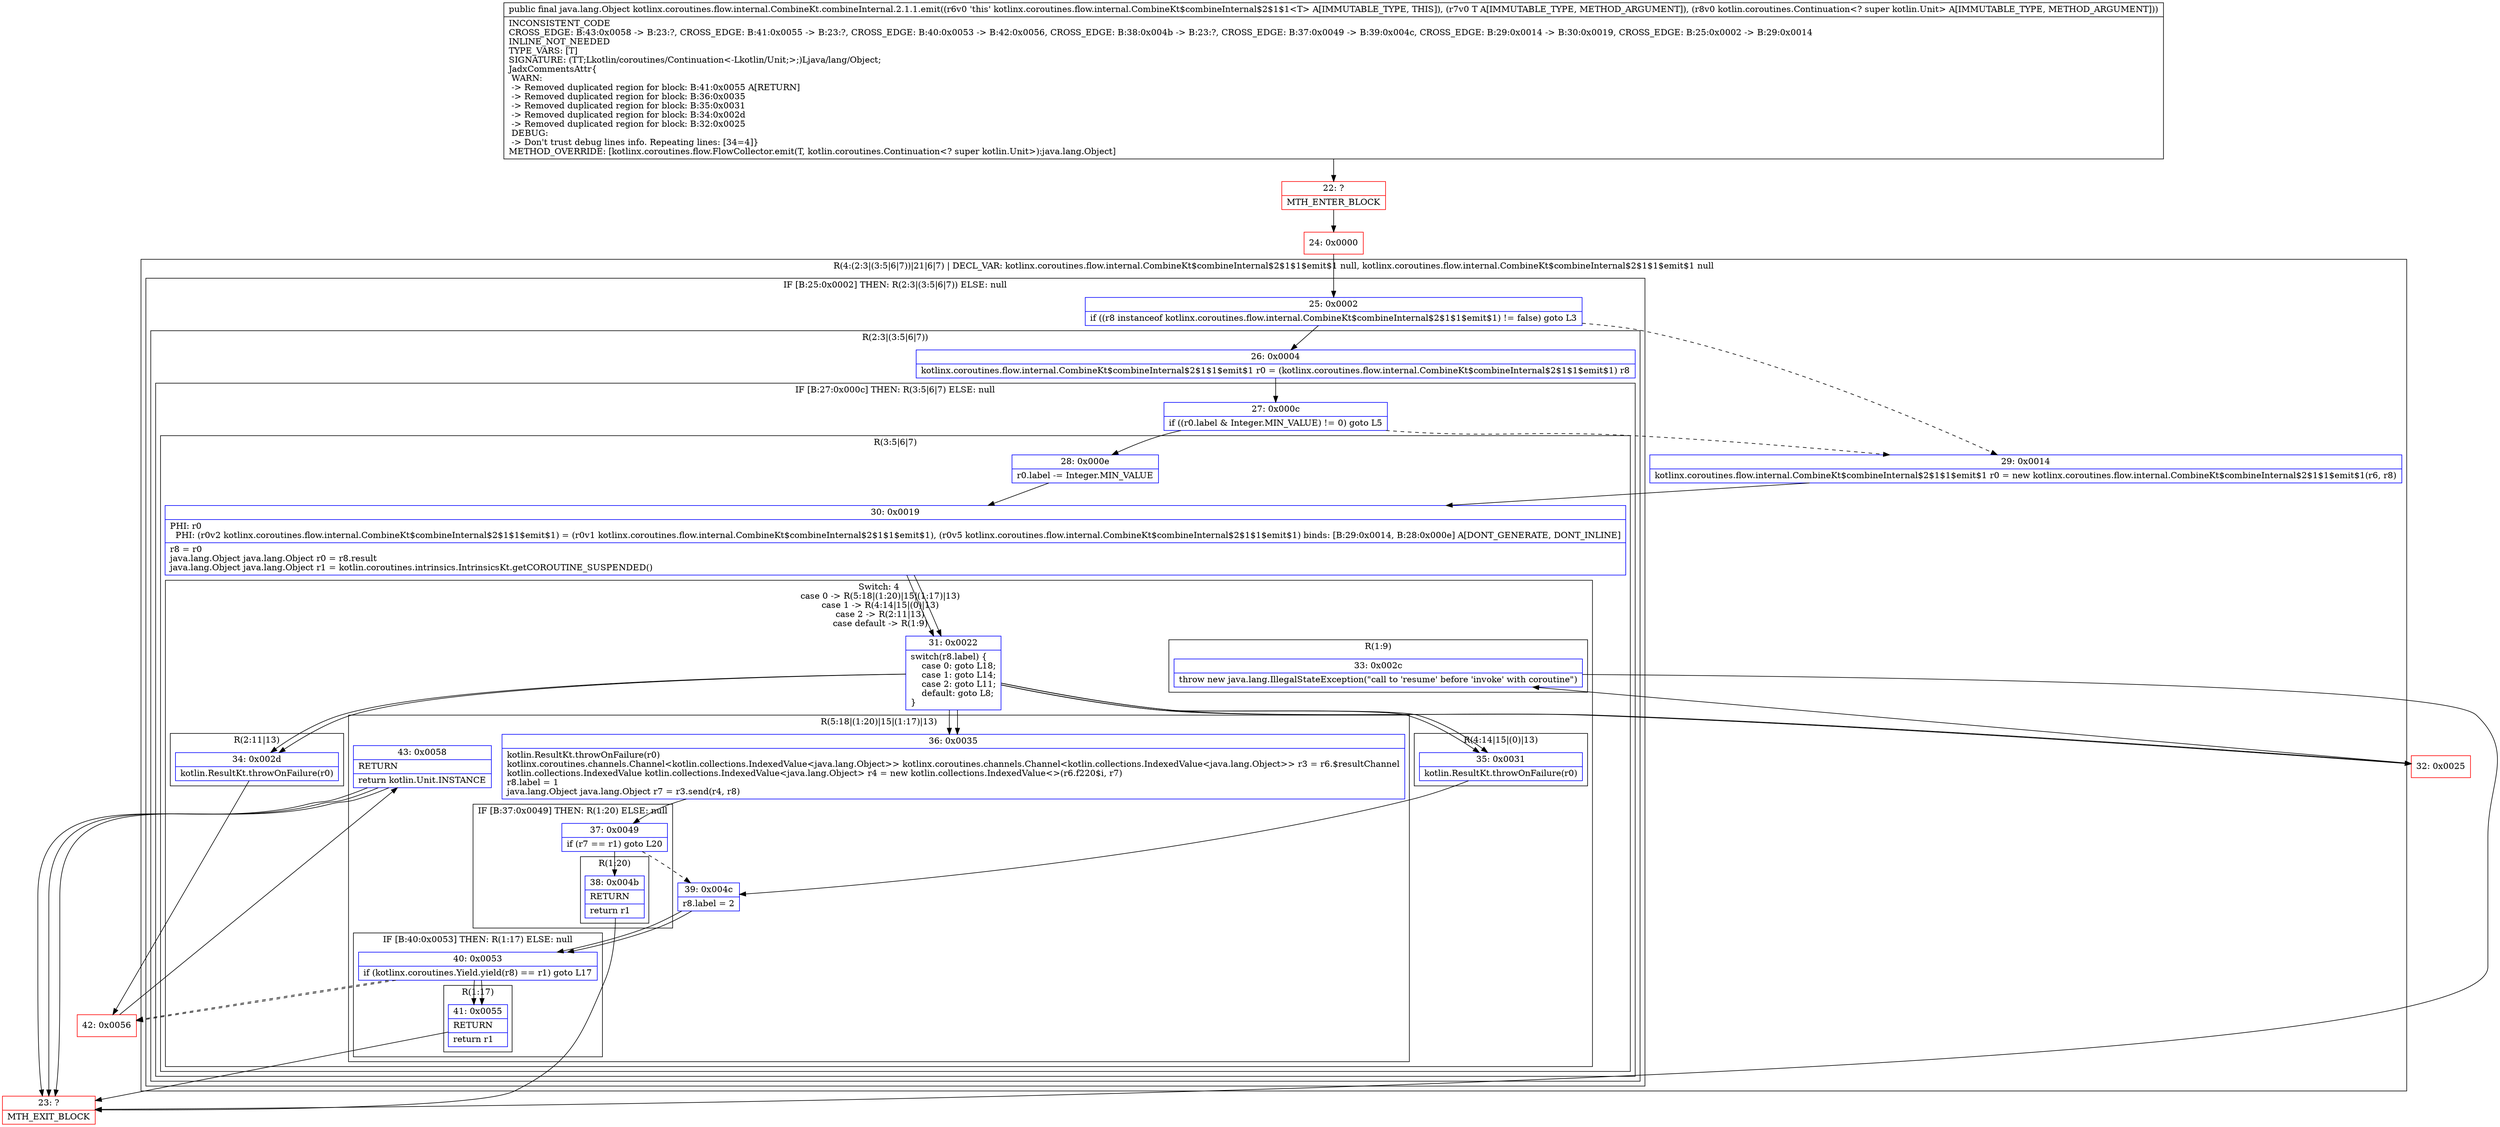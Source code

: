 digraph "CFG forkotlinx.coroutines.flow.internal.CombineKt.combineInternal.2.1.1.emit(Ljava\/lang\/Object;Lkotlin\/coroutines\/Continuation;)Ljava\/lang\/Object;" {
subgraph cluster_Region_1953124765 {
label = "R(4:(2:3|(3:5|6|7))|21|6|7) | DECL_VAR: kotlinx.coroutines.flow.internal.CombineKt$combineInternal$2$1$1$emit$1 null, kotlinx.coroutines.flow.internal.CombineKt$combineInternal$2$1$1$emit$1 null\l";
node [shape=record,color=blue];
subgraph cluster_IfRegion_491599294 {
label = "IF [B:25:0x0002] THEN: R(2:3|(3:5|6|7)) ELSE: null";
node [shape=record,color=blue];
Node_25 [shape=record,label="{25\:\ 0x0002|if ((r8 instanceof kotlinx.coroutines.flow.internal.CombineKt$combineInternal$2$1$1$emit$1) != false) goto L3\l}"];
subgraph cluster_Region_621095991 {
label = "R(2:3|(3:5|6|7))";
node [shape=record,color=blue];
Node_26 [shape=record,label="{26\:\ 0x0004|kotlinx.coroutines.flow.internal.CombineKt$combineInternal$2$1$1$emit$1 r0 = (kotlinx.coroutines.flow.internal.CombineKt$combineInternal$2$1$1$emit$1) r8\l}"];
subgraph cluster_IfRegion_1597198884 {
label = "IF [B:27:0x000c] THEN: R(3:5|6|7) ELSE: null";
node [shape=record,color=blue];
Node_27 [shape=record,label="{27\:\ 0x000c|if ((r0.label & Integer.MIN_VALUE) != 0) goto L5\l}"];
subgraph cluster_Region_1484332900 {
label = "R(3:5|6|7)";
node [shape=record,color=blue];
Node_28 [shape=record,label="{28\:\ 0x000e|r0.label \-= Integer.MIN_VALUE\l}"];
Node_30 [shape=record,label="{30\:\ 0x0019|PHI: r0 \l  PHI: (r0v2 kotlinx.coroutines.flow.internal.CombineKt$combineInternal$2$1$1$emit$1) = (r0v1 kotlinx.coroutines.flow.internal.CombineKt$combineInternal$2$1$1$emit$1), (r0v5 kotlinx.coroutines.flow.internal.CombineKt$combineInternal$2$1$1$emit$1) binds: [B:29:0x0014, B:28:0x000e] A[DONT_GENERATE, DONT_INLINE]\l|r8 = r0\ljava.lang.Object java.lang.Object r0 = r8.result\ljava.lang.Object java.lang.Object r1 = kotlin.coroutines.intrinsics.IntrinsicsKt.getCOROUTINE_SUSPENDED()\l}"];
subgraph cluster_SwitchRegion_949289766 {
label = "Switch: 4
 case 0 -> R(5:18|(1:20)|15|(1:17)|13)
 case 1 -> R(4:14|15|(0)|13)
 case 2 -> R(2:11|13)
 case default -> R(1:9)";
node [shape=record,color=blue];
Node_31 [shape=record,label="{31\:\ 0x0022|switch(r8.label) \{\l    case 0: goto L18;\l    case 1: goto L14;\l    case 2: goto L11;\l    default: goto L8;\l\}\l}"];
subgraph cluster_Region_517294864 {
label = "R(5:18|(1:20)|15|(1:17)|13)";
node [shape=record,color=blue];
Node_36 [shape=record,label="{36\:\ 0x0035|kotlin.ResultKt.throwOnFailure(r0)\lkotlinx.coroutines.channels.Channel\<kotlin.collections.IndexedValue\<java.lang.Object\>\> kotlinx.coroutines.channels.Channel\<kotlin.collections.IndexedValue\<java.lang.Object\>\> r3 = r6.$resultChannel\lkotlin.collections.IndexedValue kotlin.collections.IndexedValue\<java.lang.Object\> r4 = new kotlin.collections.IndexedValue\<\>(r6.f220$i, r7)\lr8.label = 1\ljava.lang.Object java.lang.Object r7 = r3.send(r4, r8)\l}"];
subgraph cluster_IfRegion_593843867 {
label = "IF [B:37:0x0049] THEN: R(1:20) ELSE: null";
node [shape=record,color=blue];
Node_37 [shape=record,label="{37\:\ 0x0049|if (r7 == r1) goto L20\l}"];
subgraph cluster_Region_748171474 {
label = "R(1:20)";
node [shape=record,color=blue];
Node_38 [shape=record,label="{38\:\ 0x004b|RETURN\l|return r1\l}"];
}
}
Node_39 [shape=record,label="{39\:\ 0x004c|r8.label = 2\l}"];
subgraph cluster_IfRegion_314423401 {
label = "IF [B:40:0x0053] THEN: R(1:17) ELSE: null";
node [shape=record,color=blue];
Node_40 [shape=record,label="{40\:\ 0x0053|if (kotlinx.coroutines.Yield.yield(r8) == r1) goto L17\l}"];
subgraph cluster_Region_1560704709 {
label = "R(1:17)";
node [shape=record,color=blue];
Node_41 [shape=record,label="{41\:\ 0x0055|RETURN\l|return r1\l}"];
}
}
Node_43 [shape=record,label="{43\:\ 0x0058|RETURN\l|return kotlin.Unit.INSTANCE\l}"];
}
subgraph cluster_Region_36636517 {
label = "R(4:14|15|(0)|13)";
node [shape=record,color=blue];
Node_35 [shape=record,label="{35\:\ 0x0031|kotlin.ResultKt.throwOnFailure(r0)\l}"];
Node_39 [shape=record,label="{39\:\ 0x004c|r8.label = 2\l}"];
subgraph cluster_IfRegion_313767989 {
label = "IF [B:40:0x0053] THEN: R(0) ELSE: null";
node [shape=record,color=blue];
Node_40 [shape=record,label="{40\:\ 0x0053|if (kotlinx.coroutines.Yield.yield(r8) == r1) goto L17\l}"];
subgraph cluster_Region_337241695 {
label = "R(0)";
node [shape=record,color=blue];
}
}
Node_43 [shape=record,label="{43\:\ 0x0058|RETURN\l|return kotlin.Unit.INSTANCE\l}"];
}
subgraph cluster_Region_1493919472 {
label = "R(2:11|13)";
node [shape=record,color=blue];
Node_34 [shape=record,label="{34\:\ 0x002d|kotlin.ResultKt.throwOnFailure(r0)\l}"];
Node_43 [shape=record,label="{43\:\ 0x0058|RETURN\l|return kotlin.Unit.INSTANCE\l}"];
}
subgraph cluster_Region_715981805 {
label = "R(1:9)";
node [shape=record,color=blue];
Node_33 [shape=record,label="{33\:\ 0x002c|throw new java.lang.IllegalStateException(\"call to 'resume' before 'invoke' with coroutine\")\l}"];
}
}
}
}
}
}
Node_29 [shape=record,label="{29\:\ 0x0014|kotlinx.coroutines.flow.internal.CombineKt$combineInternal$2$1$1$emit$1 r0 = new kotlinx.coroutines.flow.internal.CombineKt$combineInternal$2$1$1$emit$1(r6, r8)\l}"];
Node_30 [shape=record,label="{30\:\ 0x0019|PHI: r0 \l  PHI: (r0v2 kotlinx.coroutines.flow.internal.CombineKt$combineInternal$2$1$1$emit$1) = (r0v1 kotlinx.coroutines.flow.internal.CombineKt$combineInternal$2$1$1$emit$1), (r0v5 kotlinx.coroutines.flow.internal.CombineKt$combineInternal$2$1$1$emit$1) binds: [B:29:0x0014, B:28:0x000e] A[DONT_GENERATE, DONT_INLINE]\l|r8 = r0\ljava.lang.Object java.lang.Object r0 = r8.result\ljava.lang.Object java.lang.Object r1 = kotlin.coroutines.intrinsics.IntrinsicsKt.getCOROUTINE_SUSPENDED()\l}"];
subgraph cluster_SwitchRegion_646642872 {
label = "Switch: 0";
node [shape=record,color=blue];
Node_31 [shape=record,label="{31\:\ 0x0022|switch(r8.label) \{\l    case 0: goto L18;\l    case 1: goto L14;\l    case 2: goto L11;\l    default: goto L8;\l\}\l}"];
}
}
Node_22 [shape=record,color=red,label="{22\:\ ?|MTH_ENTER_BLOCK\l}"];
Node_24 [shape=record,color=red,label="{24\:\ 0x0000}"];
Node_32 [shape=record,color=red,label="{32\:\ 0x0025}"];
Node_23 [shape=record,color=red,label="{23\:\ ?|MTH_EXIT_BLOCK\l}"];
Node_42 [shape=record,color=red,label="{42\:\ 0x0056}"];
MethodNode[shape=record,label="{public final java.lang.Object kotlinx.coroutines.flow.internal.CombineKt.combineInternal.2.1.1.emit((r6v0 'this' kotlinx.coroutines.flow.internal.CombineKt$combineInternal$2$1$1\<T\> A[IMMUTABLE_TYPE, THIS]), (r7v0 T A[IMMUTABLE_TYPE, METHOD_ARGUMENT]), (r8v0 kotlin.coroutines.Continuation\<? super kotlin.Unit\> A[IMMUTABLE_TYPE, METHOD_ARGUMENT]))  | INCONSISTENT_CODE\lCROSS_EDGE: B:43:0x0058 \-\> B:23:?, CROSS_EDGE: B:41:0x0055 \-\> B:23:?, CROSS_EDGE: B:40:0x0053 \-\> B:42:0x0056, CROSS_EDGE: B:38:0x004b \-\> B:23:?, CROSS_EDGE: B:37:0x0049 \-\> B:39:0x004c, CROSS_EDGE: B:29:0x0014 \-\> B:30:0x0019, CROSS_EDGE: B:25:0x0002 \-\> B:29:0x0014\lINLINE_NOT_NEEDED\lTYPE_VARS: [T]\lSIGNATURE: (TT;Lkotlin\/coroutines\/Continuation\<\-Lkotlin\/Unit;\>;)Ljava\/lang\/Object;\lJadxCommentsAttr\{\l WARN: \l \-\> Removed duplicated region for block: B:41:0x0055 A[RETURN]\l \-\> Removed duplicated region for block: B:36:0x0035 \l \-\> Removed duplicated region for block: B:35:0x0031 \l \-\> Removed duplicated region for block: B:34:0x002d \l \-\> Removed duplicated region for block: B:32:0x0025 \l DEBUG: \l \-\> Don't trust debug lines info. Repeating lines: [34=4]\}\lMETHOD_OVERRIDE: [kotlinx.coroutines.flow.FlowCollector.emit(T, kotlin.coroutines.Continuation\<? super kotlin.Unit\>):java.lang.Object]\l}"];
MethodNode -> Node_22;Node_25 -> Node_26;
Node_25 -> Node_29[style=dashed];
Node_26 -> Node_27;
Node_27 -> Node_28;
Node_27 -> Node_29[style=dashed];
Node_28 -> Node_30;
Node_30 -> Node_31;
Node_31 -> Node_32;
Node_31 -> Node_34;
Node_31 -> Node_35;
Node_31 -> Node_36;
Node_36 -> Node_37;
Node_37 -> Node_38;
Node_37 -> Node_39[style=dashed];
Node_38 -> Node_23;
Node_39 -> Node_40;
Node_40 -> Node_41;
Node_40 -> Node_42[style=dashed];
Node_41 -> Node_23;
Node_43 -> Node_23;
Node_35 -> Node_39;
Node_39 -> Node_40;
Node_40 -> Node_41;
Node_40 -> Node_42[style=dashed];
Node_43 -> Node_23;
Node_34 -> Node_42;
Node_43 -> Node_23;
Node_33 -> Node_23;
Node_29 -> Node_30;
Node_30 -> Node_31;
Node_31 -> Node_32;
Node_31 -> Node_34;
Node_31 -> Node_35;
Node_31 -> Node_36;
Node_22 -> Node_24;
Node_24 -> Node_25;
Node_32 -> Node_33;
Node_42 -> Node_43;
}

